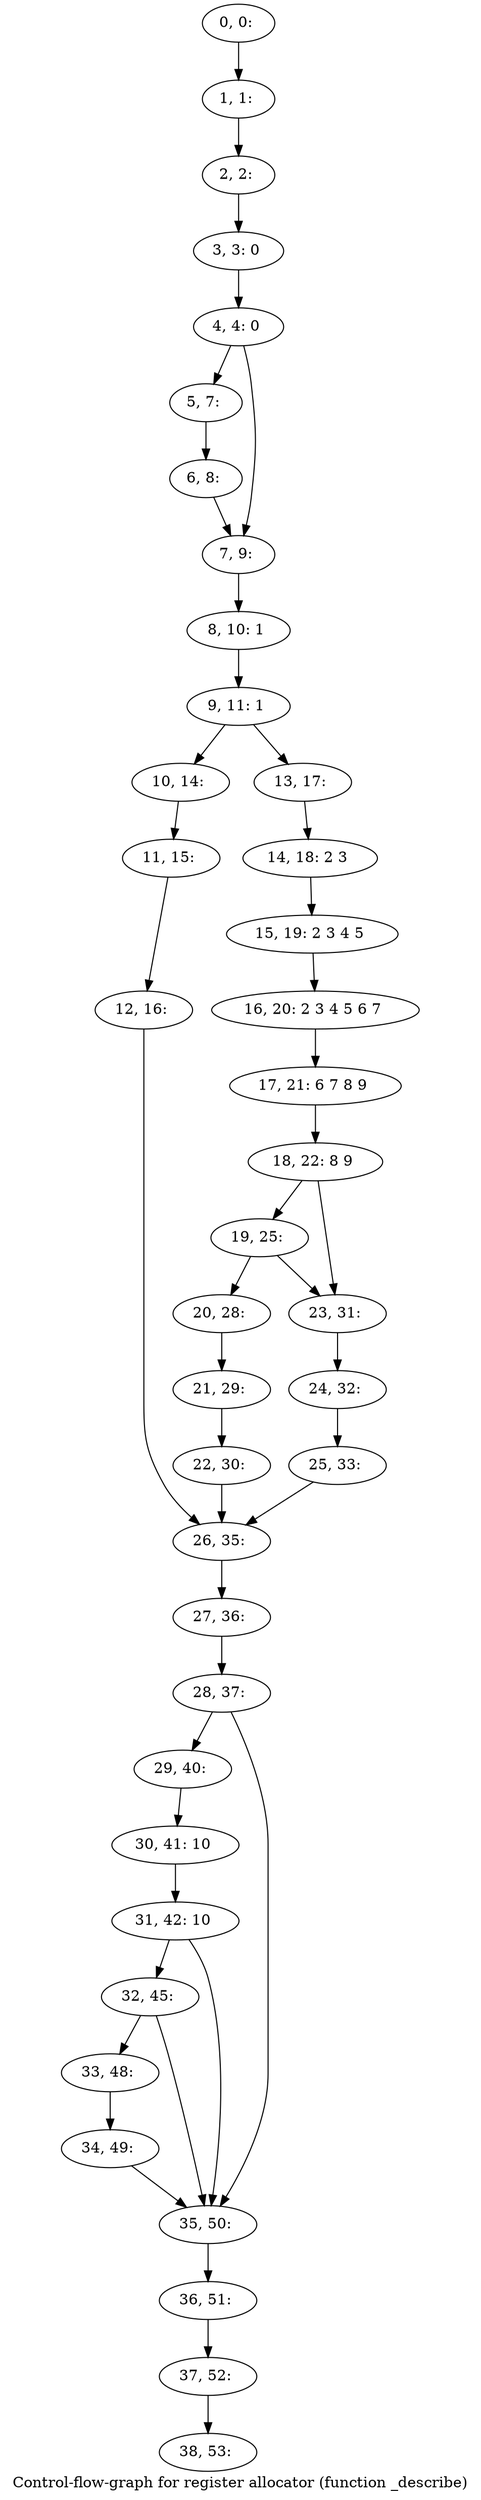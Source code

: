 digraph G {
graph [label="Control-flow-graph for register allocator (function _describe)"]
0[label="0, 0: "];
1[label="1, 1: "];
2[label="2, 2: "];
3[label="3, 3: 0 "];
4[label="4, 4: 0 "];
5[label="5, 7: "];
6[label="6, 8: "];
7[label="7, 9: "];
8[label="8, 10: 1 "];
9[label="9, 11: 1 "];
10[label="10, 14: "];
11[label="11, 15: "];
12[label="12, 16: "];
13[label="13, 17: "];
14[label="14, 18: 2 3 "];
15[label="15, 19: 2 3 4 5 "];
16[label="16, 20: 2 3 4 5 6 7 "];
17[label="17, 21: 6 7 8 9 "];
18[label="18, 22: 8 9 "];
19[label="19, 25: "];
20[label="20, 28: "];
21[label="21, 29: "];
22[label="22, 30: "];
23[label="23, 31: "];
24[label="24, 32: "];
25[label="25, 33: "];
26[label="26, 35: "];
27[label="27, 36: "];
28[label="28, 37: "];
29[label="29, 40: "];
30[label="30, 41: 10 "];
31[label="31, 42: 10 "];
32[label="32, 45: "];
33[label="33, 48: "];
34[label="34, 49: "];
35[label="35, 50: "];
36[label="36, 51: "];
37[label="37, 52: "];
38[label="38, 53: "];
0->1 ;
1->2 ;
2->3 ;
3->4 ;
4->5 ;
4->7 ;
5->6 ;
6->7 ;
7->8 ;
8->9 ;
9->10 ;
9->13 ;
10->11 ;
11->12 ;
12->26 ;
13->14 ;
14->15 ;
15->16 ;
16->17 ;
17->18 ;
18->19 ;
18->23 ;
19->20 ;
19->23 ;
20->21 ;
21->22 ;
22->26 ;
23->24 ;
24->25 ;
25->26 ;
26->27 ;
27->28 ;
28->29 ;
28->35 ;
29->30 ;
30->31 ;
31->32 ;
31->35 ;
32->33 ;
32->35 ;
33->34 ;
34->35 ;
35->36 ;
36->37 ;
37->38 ;
}

